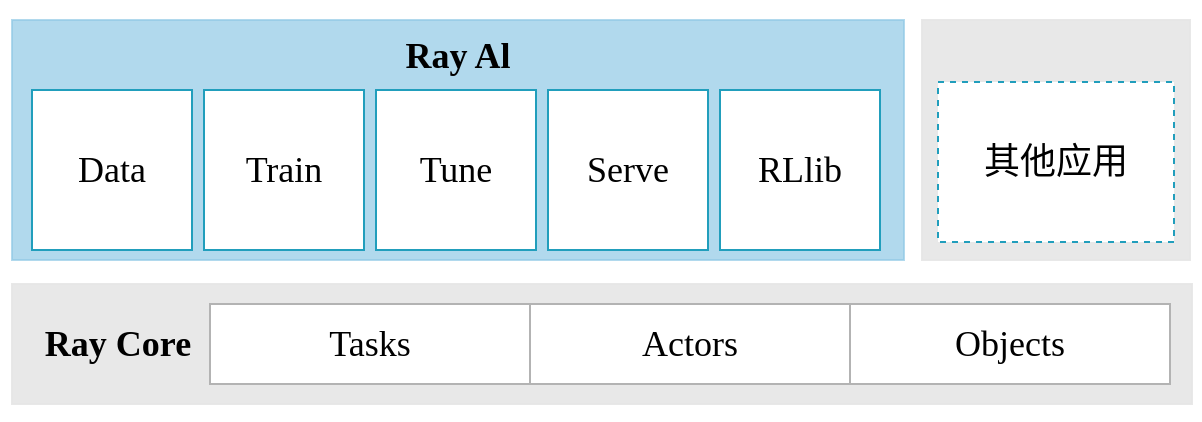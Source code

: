 <mxfile version="22.1.18" type="device">
  <diagram name="第 1 页" id="pyjEM-jicQO8_g4XQQeG">
    <mxGraphModel dx="852" dy="567" grid="0" gridSize="10" guides="1" tooltips="1" connect="1" arrows="1" fold="1" page="1" pageScale="1" pageWidth="1169" pageHeight="1654" math="0" shadow="0">
      <root>
        <mxCell id="0" />
        <mxCell id="1" parent="0" />
        <mxCell id="lEOrUBpPEX8reO3Hevhf-1" value="" style="rounded=0;whiteSpace=wrap;html=1;strokeColor=none;fillColor=none;" parent="1" vertex="1">
          <mxGeometry x="149" y="169" width="600" height="210" as="geometry" />
        </mxCell>
        <mxCell id="tXq19mEmbgu8rRgs-pd1-1" value="" style="rounded=0;whiteSpace=wrap;html=1;fillColor=#90C9E6;opacity=70;strokeColor=#90C9E6;" parent="1" vertex="1">
          <mxGeometry x="155" y="179" width="446" height="120" as="geometry" />
        </mxCell>
        <mxCell id="tXq19mEmbgu8rRgs-pd1-2" value="&lt;font style=&quot;font-size: 18px;&quot; face=&quot;Times New Roman&quot;&gt;&lt;b style=&quot;&quot;&gt;Ray Al&lt;/b&gt;&lt;/font&gt;" style="text;html=1;strokeColor=none;fillColor=none;align=center;verticalAlign=middle;whiteSpace=wrap;rounded=0;" parent="1" vertex="1">
          <mxGeometry x="328" y="182" width="100" height="30" as="geometry" />
        </mxCell>
        <mxCell id="tXq19mEmbgu8rRgs-pd1-4" value="&lt;font face=&quot;Times New Roman&quot; style=&quot;font-size: 18px;&quot;&gt;Data&lt;/font&gt;" style="whiteSpace=wrap;html=1;aspect=fixed;strokeColor=#219EBC;" parent="1" vertex="1">
          <mxGeometry x="165" y="214" width="80" height="80" as="geometry" />
        </mxCell>
        <mxCell id="tXq19mEmbgu8rRgs-pd1-5" value="&lt;font style=&quot;font-size: 18px;&quot; face=&quot;Times New Roman&quot;&gt;Train&lt;/font&gt;" style="whiteSpace=wrap;html=1;aspect=fixed;strokeColor=#219EBC;" parent="1" vertex="1">
          <mxGeometry x="251" y="214" width="80" height="80" as="geometry" />
        </mxCell>
        <mxCell id="tXq19mEmbgu8rRgs-pd1-6" value="&lt;font style=&quot;font-size: 18px;&quot; face=&quot;Times New Roman&quot;&gt;Tune&lt;/font&gt;" style="whiteSpace=wrap;html=1;aspect=fixed;strokeColor=#219EBC;" parent="1" vertex="1">
          <mxGeometry x="337" y="214" width="80" height="80" as="geometry" />
        </mxCell>
        <mxCell id="tXq19mEmbgu8rRgs-pd1-7" value="&lt;font style=&quot;font-size: 18px;&quot; face=&quot;Times New Roman&quot;&gt;Serve&lt;/font&gt;" style="whiteSpace=wrap;html=1;aspect=fixed;strokeColor=#219EBC;" parent="1" vertex="1">
          <mxGeometry x="423" y="214" width="80" height="80" as="geometry" />
        </mxCell>
        <mxCell id="tXq19mEmbgu8rRgs-pd1-8" value="&lt;font style=&quot;font-size: 18px;&quot; face=&quot;Times New Roman&quot;&gt;RLlib&lt;/font&gt;" style="whiteSpace=wrap;html=1;aspect=fixed;strokeColor=#219EBC;" parent="1" vertex="1">
          <mxGeometry x="509" y="214" width="80" height="80" as="geometry" />
        </mxCell>
        <mxCell id="tXq19mEmbgu8rRgs-pd1-10" value="" style="rounded=0;whiteSpace=wrap;html=1;fillColor=#E6E6E6;opacity=90;strokeColor=#E6E6E6;" parent="1" vertex="1">
          <mxGeometry x="155" y="311" width="590" height="60" as="geometry" />
        </mxCell>
        <mxCell id="tXq19mEmbgu8rRgs-pd1-11" value="&lt;font style=&quot;font-size: 18px;&quot; face=&quot;Times New Roman&quot;&gt;Tasks&lt;/font&gt;" style="rounded=0;whiteSpace=wrap;html=1;strokeColor=#B3B3B3;" parent="1" vertex="1">
          <mxGeometry x="254" y="321" width="160" height="40" as="geometry" />
        </mxCell>
        <mxCell id="tXq19mEmbgu8rRgs-pd1-12" value="&lt;font style=&quot;font-size: 18px;&quot; face=&quot;Times New Roman&quot;&gt;Actors&lt;/font&gt;" style="rounded=0;whiteSpace=wrap;html=1;strokeColor=#B3B3B3;" parent="1" vertex="1">
          <mxGeometry x="414" y="321" width="160" height="40" as="geometry" />
        </mxCell>
        <mxCell id="tXq19mEmbgu8rRgs-pd1-13" value="&lt;font style=&quot;font-size: 18px;&quot; face=&quot;Times New Roman&quot;&gt;Objects&lt;/font&gt;" style="rounded=0;whiteSpace=wrap;html=1;strokeColor=#B3B3B3;" parent="1" vertex="1">
          <mxGeometry x="574" y="321" width="160" height="40" as="geometry" />
        </mxCell>
        <mxCell id="tXq19mEmbgu8rRgs-pd1-14" value="" style="rounded=0;whiteSpace=wrap;html=1;fillColor=#E6E6E6;opacity=90;strokeColor=#E6E6E6;" parent="1" vertex="1">
          <mxGeometry x="610" y="179" width="134" height="120" as="geometry" />
        </mxCell>
        <mxCell id="tXq19mEmbgu8rRgs-pd1-17" value="&lt;font style=&quot;font-size: 18px;&quot; face=&quot;Times New Roman&quot;&gt;其他应用&lt;/font&gt;" style="rounded=0;whiteSpace=wrap;html=1;strokeColor=#219EBC;dashed=1;fillColor=#FFFFFF;" parent="1" vertex="1">
          <mxGeometry x="618" y="210" width="118" height="80" as="geometry" />
        </mxCell>
        <mxCell id="6316pqE__n6SxeSTfrJy-2" value="&lt;font style=&quot;font-size: 18px;&quot; face=&quot;Times New Roman&quot;&gt;&lt;b style=&quot;&quot;&gt;Ray Core&lt;/b&gt;&lt;/font&gt;" style="text;html=1;strokeColor=none;fillColor=none;align=center;verticalAlign=middle;whiteSpace=wrap;rounded=0;" parent="1" vertex="1">
          <mxGeometry x="158" y="326" width="100" height="30" as="geometry" />
        </mxCell>
      </root>
    </mxGraphModel>
  </diagram>
</mxfile>
